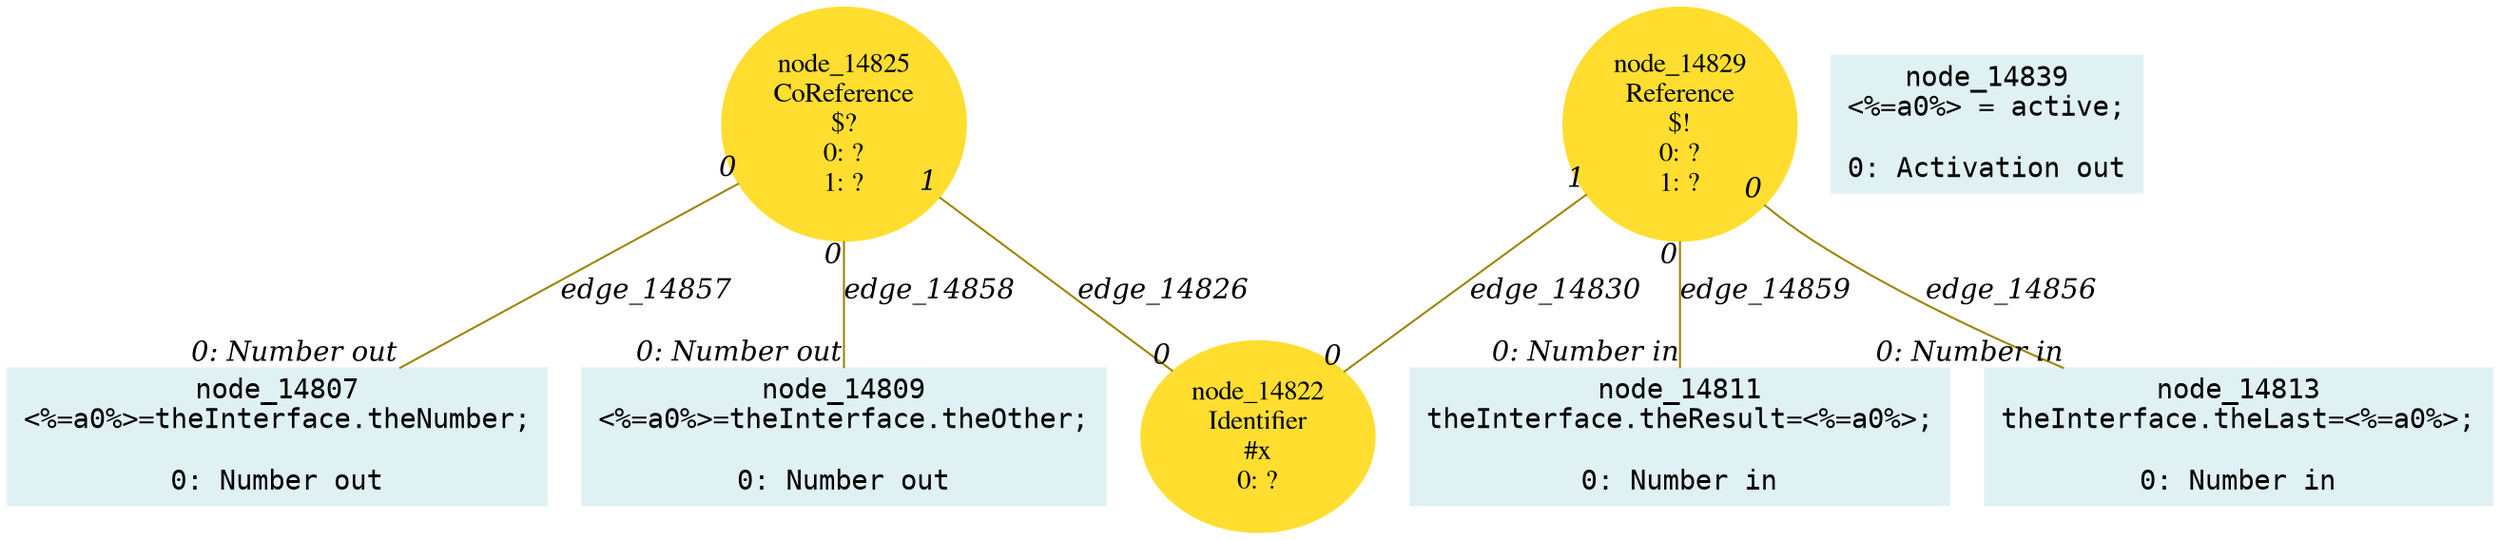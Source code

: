 digraph g{node_14807 [shape="box", style="filled", color="#dff1f2", fontname="Courier", label="node_14807
<%=a0%>=theInterface.theNumber;

0: Number out" ]
node_14809 [shape="box", style="filled", color="#dff1f2", fontname="Courier", label="node_14809
<%=a0%>=theInterface.theOther;

0: Number out" ]
node_14811 [shape="box", style="filled", color="#dff1f2", fontname="Courier", label="node_14811
theInterface.theResult=<%=a0%>;

0: Number in" ]
node_14813 [shape="box", style="filled", color="#dff1f2", fontname="Courier", label="node_14813
theInterface.theLast=<%=a0%>;

0: Number in" ]
node_14822 [shape="ellipse", style="filled", color="#ffde2f", fontname="Times", label="node_14822
Identifier
#x
0: ?" ]
node_14825 [shape="ellipse", style="filled", color="#ffde2f", fontname="Times", label="node_14825
CoReference
$?
0: ?
1: ?" ]
node_14829 [shape="ellipse", style="filled", color="#ffde2f", fontname="Times", label="node_14829
Reference
$!
0: ?
1: ?" ]
node_14839 [shape="box", style="filled", color="#dff1f2", fontname="Courier", label="node_14839
<%=a0%> = active;

0: Activation out" ]
node_14825 -> node_14822 [dir=none, arrowHead=none, fontname="Times-Italic", arrowsize=1, color="#9d8400", label="edge_14826",  headlabel="0", taillabel="1" ]
node_14829 -> node_14822 [dir=none, arrowHead=none, fontname="Times-Italic", arrowsize=1, color="#9d8400", label="edge_14830",  headlabel="0", taillabel="1" ]
node_14829 -> node_14813 [dir=none, arrowHead=none, fontname="Times-Italic", arrowsize=1, color="#9d8400", label="edge_14856",  headlabel="0: Number in", taillabel="0" ]
node_14825 -> node_14807 [dir=none, arrowHead=none, fontname="Times-Italic", arrowsize=1, color="#9d8400", label="edge_14857",  headlabel="0: Number out", taillabel="0" ]
node_14825 -> node_14809 [dir=none, arrowHead=none, fontname="Times-Italic", arrowsize=1, color="#9d8400", label="edge_14858",  headlabel="0: Number out", taillabel="0" ]
node_14829 -> node_14811 [dir=none, arrowHead=none, fontname="Times-Italic", arrowsize=1, color="#9d8400", label="edge_14859",  headlabel="0: Number in", taillabel="0" ]
}